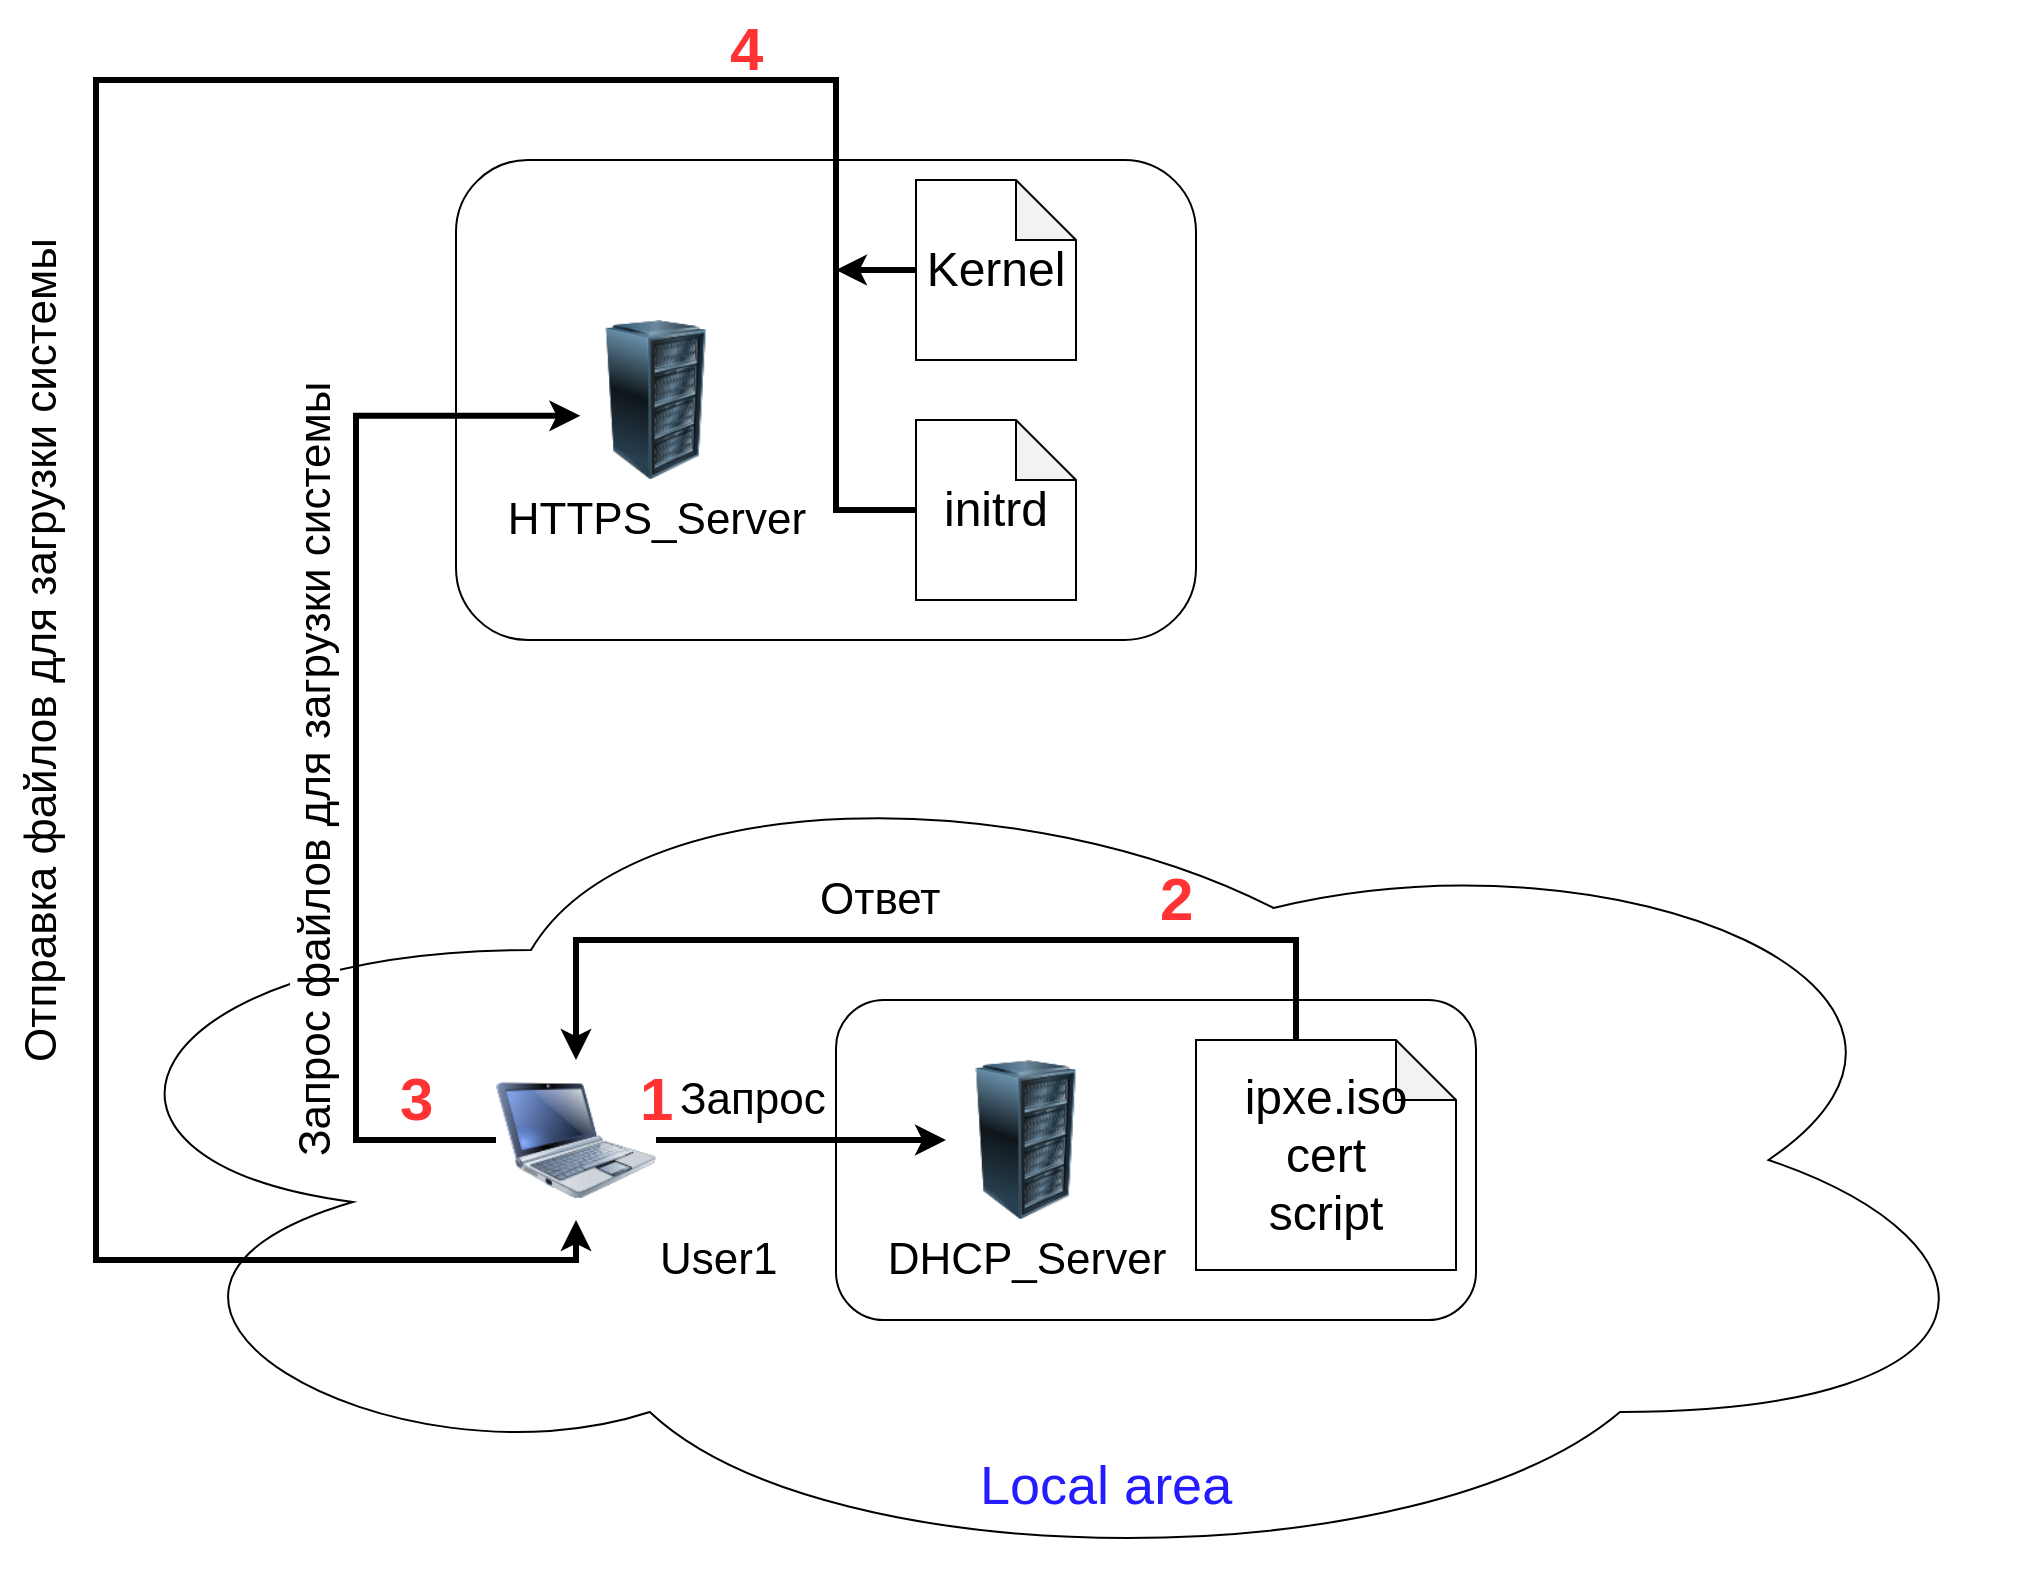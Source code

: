 <mxfile version="22.1.17" type="github">
  <diagram name="Page-1" id="822b0af5-4adb-64df-f703-e8dfc1f81529">
    <mxGraphModel dx="1149" dy="825" grid="1" gridSize="10" guides="1" tooltips="1" connect="1" arrows="1" fold="1" page="1" pageScale="1" pageWidth="1100" pageHeight="850" background="none" math="0" shadow="0">
      <root>
        <mxCell id="0" />
        <mxCell id="1" parent="0" />
        <mxCell id="b_11IC9qF9NP8ymyOty5-10" value="" style="rounded=1;whiteSpace=wrap;html=1;" vertex="1" parent="1">
          <mxGeometry x="290" y="100" width="370" height="240" as="geometry" />
        </mxCell>
        <mxCell id="b_11IC9qF9NP8ymyOty5-5" value="" style="ellipse;shape=cloud;whiteSpace=wrap;html=1;" vertex="1" parent="1">
          <mxGeometry x="80" y="390" width="990" height="420" as="geometry" />
        </mxCell>
        <mxCell id="b_11IC9qF9NP8ymyOty5-1" value="User1" style="image;html=1;labelBackgroundColor=#ffffff;image=img/lib/clip_art/computers/Netbook_128x128.png;rounded=1;shadow=0;comic=0;strokeColor=#000000;strokeWidth=2;fillColor=#FFFFFF;fontSize=22;fontColor=#000000;labelPosition=right;verticalLabelPosition=bottom;align=left;verticalAlign=top;" vertex="1" parent="1">
          <mxGeometry x="310" y="550" width="80" height="80" as="geometry" />
        </mxCell>
        <mxCell id="b_11IC9qF9NP8ymyOty5-2" value="&lt;font style=&quot;font-size: 22px;&quot;&gt;HTTPS_Server&lt;/font&gt;" style="image;html=1;image=img/lib/clip_art/computers/Server_Rack_128x128.png" vertex="1" parent="1">
          <mxGeometry x="350" y="180" width="80" height="80" as="geometry" />
        </mxCell>
        <mxCell id="b_11IC9qF9NP8ymyOty5-6" value="&lt;span style=&quot;font-family: Helvetica; font-style: normal; font-variant-ligatures: normal; font-variant-caps: normal; font-weight: 400; letter-spacing: normal; orphans: 2; text-align: center; text-indent: 0px; text-transform: none; widows: 2; word-spacing: 0px; -webkit-text-stroke-width: 0px; background-color: rgb(255, 255, 255); text-decoration-thickness: initial; text-decoration-style: initial; text-decoration-color: initial; float: none; display: inline !important;&quot;&gt;&lt;font style=&quot;font-size: 27px;&quot; color=&quot;#241cff&quot;&gt;Local area&lt;/font&gt;&lt;/span&gt;" style="text;whiteSpace=wrap;html=1;" vertex="1" parent="1">
          <mxGeometry x="550" y="740" width="180" height="50" as="geometry" />
        </mxCell>
        <mxCell id="b_11IC9qF9NP8ymyOty5-12" value="" style="rounded=1;whiteSpace=wrap;html=1;" vertex="1" parent="1">
          <mxGeometry x="480" y="520" width="320" height="160" as="geometry" />
        </mxCell>
        <mxCell id="b_11IC9qF9NP8ymyOty5-21" style="edgeStyle=orthogonalEdgeStyle;rounded=0;orthogonalLoop=1;jettySize=auto;html=1;exitX=0;exitY=0.5;exitDx=0;exitDy=0;exitPerimeter=0;strokeWidth=3;" edge="1" parent="1" source="b_11IC9qF9NP8ymyOty5-7">
          <mxGeometry relative="1" as="geometry">
            <mxPoint x="480.0" y="155" as="targetPoint" />
          </mxGeometry>
        </mxCell>
        <mxCell id="b_11IC9qF9NP8ymyOty5-7" value="&lt;font style=&quot;font-size: 24px;&quot;&gt;Kernel&lt;/font&gt;" style="shape=note;whiteSpace=wrap;html=1;backgroundOutline=1;darkOpacity=0.05;" vertex="1" parent="1">
          <mxGeometry x="520" y="110" width="80" height="90" as="geometry" />
        </mxCell>
        <mxCell id="b_11IC9qF9NP8ymyOty5-20" style="edgeStyle=orthogonalEdgeStyle;rounded=0;orthogonalLoop=1;jettySize=auto;html=1;strokeWidth=3;" edge="1" parent="1" source="b_11IC9qF9NP8ymyOty5-8" target="b_11IC9qF9NP8ymyOty5-1">
          <mxGeometry relative="1" as="geometry">
            <Array as="points">
              <mxPoint x="480" y="275" />
              <mxPoint x="480" y="60" />
              <mxPoint x="110" y="60" />
              <mxPoint x="110" y="650" />
              <mxPoint x="350" y="650" />
            </Array>
          </mxGeometry>
        </mxCell>
        <mxCell id="b_11IC9qF9NP8ymyOty5-8" value="&lt;font style=&quot;font-size: 24px;&quot;&gt;initrd&lt;/font&gt;" style="shape=note;whiteSpace=wrap;html=1;backgroundOutline=1;darkOpacity=0.05;" vertex="1" parent="1">
          <mxGeometry x="520" y="230" width="80" height="90" as="geometry" />
        </mxCell>
        <mxCell id="b_11IC9qF9NP8ymyOty5-15" style="edgeStyle=orthogonalEdgeStyle;rounded=0;orthogonalLoop=1;jettySize=auto;html=1;exitX=0;exitY=0;exitDx=50;exitDy=0;exitPerimeter=0;entryX=0.5;entryY=0;entryDx=0;entryDy=0;strokeWidth=3;" edge="1" parent="1" source="b_11IC9qF9NP8ymyOty5-11" target="b_11IC9qF9NP8ymyOty5-1">
          <mxGeometry relative="1" as="geometry">
            <Array as="points">
              <mxPoint x="710" y="490" />
              <mxPoint x="350" y="490" />
            </Array>
          </mxGeometry>
        </mxCell>
        <mxCell id="b_11IC9qF9NP8ymyOty5-11" value="&lt;font style=&quot;font-size: 24px;&quot;&gt;ipxe.iso&lt;br&gt;cert&lt;br&gt;script&lt;br&gt;&lt;/font&gt;" style="shape=note;whiteSpace=wrap;html=1;backgroundOutline=1;darkOpacity=0.05;" vertex="1" parent="1">
          <mxGeometry x="660" y="540" width="130" height="115" as="geometry" />
        </mxCell>
        <mxCell id="b_11IC9qF9NP8ymyOty5-4" value="&lt;font style=&quot;font-size: 22px;&quot;&gt;DHCP_Server&lt;br&gt;&lt;/font&gt;" style="image;html=1;image=img/lib/clip_art/computers/Server_Rack_128x128.png" vertex="1" parent="1">
          <mxGeometry x="535" y="550" width="80" height="80" as="geometry" />
        </mxCell>
        <mxCell id="b_11IC9qF9NP8ymyOty5-13" style="edgeStyle=orthogonalEdgeStyle;rounded=0;orthogonalLoop=1;jettySize=auto;html=1;strokeWidth=3;" edge="1" parent="1" source="b_11IC9qF9NP8ymyOty5-1" target="b_11IC9qF9NP8ymyOty5-4">
          <mxGeometry relative="1" as="geometry" />
        </mxCell>
        <mxCell id="b_11IC9qF9NP8ymyOty5-16" value="&lt;div style=&quot;text-align: center;&quot;&gt;&lt;span style=&quot;font-size: 22px; background-color: rgb(255, 255, 255);&quot;&gt;Запрос&lt;/span&gt;&lt;/div&gt;" style="text;whiteSpace=wrap;html=1;" vertex="1" parent="1">
          <mxGeometry x="400" y="550" width="80" height="40" as="geometry" />
        </mxCell>
        <mxCell id="b_11IC9qF9NP8ymyOty5-17" value="&lt;div style=&quot;text-align: center;&quot;&gt;&lt;span style=&quot;font-size: 22px; background-color: rgb(255, 255, 255);&quot;&gt;Ответ&lt;/span&gt;&lt;/div&gt;" style="text;whiteSpace=wrap;html=1;" vertex="1" parent="1">
          <mxGeometry x="470" y="450" width="80" height="40" as="geometry" />
        </mxCell>
        <mxCell id="b_11IC9qF9NP8ymyOty5-18" style="edgeStyle=orthogonalEdgeStyle;rounded=0;orthogonalLoop=1;jettySize=auto;html=1;entryX=0.027;entryY=0.599;entryDx=0;entryDy=0;entryPerimeter=0;strokeWidth=3;" edge="1" parent="1" source="b_11IC9qF9NP8ymyOty5-1" target="b_11IC9qF9NP8ymyOty5-2">
          <mxGeometry relative="1" as="geometry">
            <Array as="points">
              <mxPoint x="240" y="590" />
              <mxPoint x="240" y="228" />
            </Array>
          </mxGeometry>
        </mxCell>
        <mxCell id="b_11IC9qF9NP8ymyOty5-19" value="&lt;div style=&quot;text-align: center;&quot;&gt;&lt;span style=&quot;font-size: 22px; background-color: rgb(255, 255, 255);&quot;&gt;Запрос файлов для загрузки системы&lt;/span&gt;&lt;/div&gt;" style="text;whiteSpace=wrap;html=1;rotation=-90;" vertex="1" parent="1">
          <mxGeometry x="17.5" y="377.5" width="405" height="40" as="geometry" />
        </mxCell>
        <mxCell id="b_11IC9qF9NP8ymyOty5-22" value="&lt;div style=&quot;text-align: center;&quot;&gt;&lt;span style=&quot;font-size: 22px; background-color: rgb(255, 255, 255);&quot;&gt;Отправка файлов для загрузки системы&lt;/span&gt;&lt;/div&gt;" style="text;whiteSpace=wrap;html=1;rotation=-90;" vertex="1" parent="1">
          <mxGeometry x="-152.5" y="297.5" width="470" height="40" as="geometry" />
        </mxCell>
        <mxCell id="b_11IC9qF9NP8ymyOty5-23" value="&lt;span style=&quot;font-family: Helvetica; font-style: normal; font-variant-ligatures: normal; font-variant-caps: normal; letter-spacing: normal; orphans: 2; text-align: center; text-indent: 0px; text-transform: none; widows: 2; word-spacing: 0px; -webkit-text-stroke-width: 0px; background-color: rgb(255, 255, 255); text-decoration-thickness: initial; text-decoration-style: initial; text-decoration-color: initial; float: none; display: inline !important;&quot;&gt;&lt;b style=&quot;&quot;&gt;&lt;font style=&quot;font-size: 30px;&quot;&gt;1&lt;/font&gt;&lt;/b&gt;&lt;/span&gt;" style="text;whiteSpace=wrap;html=1;fontColor=#FF3333;" vertex="1" parent="1">
          <mxGeometry x="380" y="545" width="30" height="50" as="geometry" />
        </mxCell>
        <mxCell id="b_11IC9qF9NP8ymyOty5-24" value="&lt;span style=&quot;font-family: Helvetica; font-style: normal; font-variant-ligatures: normal; font-variant-caps: normal; letter-spacing: normal; orphans: 2; text-align: center; text-indent: 0px; text-transform: none; widows: 2; word-spacing: 0px; -webkit-text-stroke-width: 0px; background-color: rgb(255, 255, 255); text-decoration-thickness: initial; text-decoration-style: initial; text-decoration-color: initial; float: none; display: inline !important;&quot;&gt;&lt;b style=&quot;&quot;&gt;&lt;font style=&quot;font-size: 30px;&quot;&gt;2&lt;/font&gt;&lt;/b&gt;&lt;/span&gt;" style="text;whiteSpace=wrap;html=1;fontColor=#FF3333;" vertex="1" parent="1">
          <mxGeometry x="640" y="445" width="30" height="50" as="geometry" />
        </mxCell>
        <mxCell id="b_11IC9qF9NP8ymyOty5-25" value="&lt;span style=&quot;font-family: Helvetica; font-style: normal; font-variant-ligatures: normal; font-variant-caps: normal; letter-spacing: normal; orphans: 2; text-align: center; text-indent: 0px; text-transform: none; widows: 2; word-spacing: 0px; -webkit-text-stroke-width: 0px; background-color: rgb(255, 255, 255); text-decoration-thickness: initial; text-decoration-style: initial; text-decoration-color: initial; float: none; display: inline !important;&quot;&gt;&lt;b style=&quot;&quot;&gt;&lt;font style=&quot;font-size: 30px;&quot;&gt;3&lt;/font&gt;&lt;/b&gt;&lt;/span&gt;" style="text;whiteSpace=wrap;html=1;fontColor=#FF3333;" vertex="1" parent="1">
          <mxGeometry x="260" y="545" width="30" height="50" as="geometry" />
        </mxCell>
        <mxCell id="b_11IC9qF9NP8ymyOty5-26" value="&lt;span style=&quot;font-family: Helvetica; font-style: normal; font-variant-ligatures: normal; font-variant-caps: normal; letter-spacing: normal; orphans: 2; text-align: center; text-indent: 0px; text-transform: none; widows: 2; word-spacing: 0px; -webkit-text-stroke-width: 0px; background-color: rgb(255, 255, 255); text-decoration-thickness: initial; text-decoration-style: initial; text-decoration-color: initial; float: none; display: inline !important;&quot;&gt;&lt;b style=&quot;&quot;&gt;&lt;font style=&quot;font-size: 30px;&quot;&gt;4&lt;/font&gt;&lt;/b&gt;&lt;/span&gt;" style="text;whiteSpace=wrap;html=1;fontColor=#FF3333;" vertex="1" parent="1">
          <mxGeometry x="425" y="20" width="30" height="50" as="geometry" />
        </mxCell>
      </root>
    </mxGraphModel>
  </diagram>
</mxfile>
